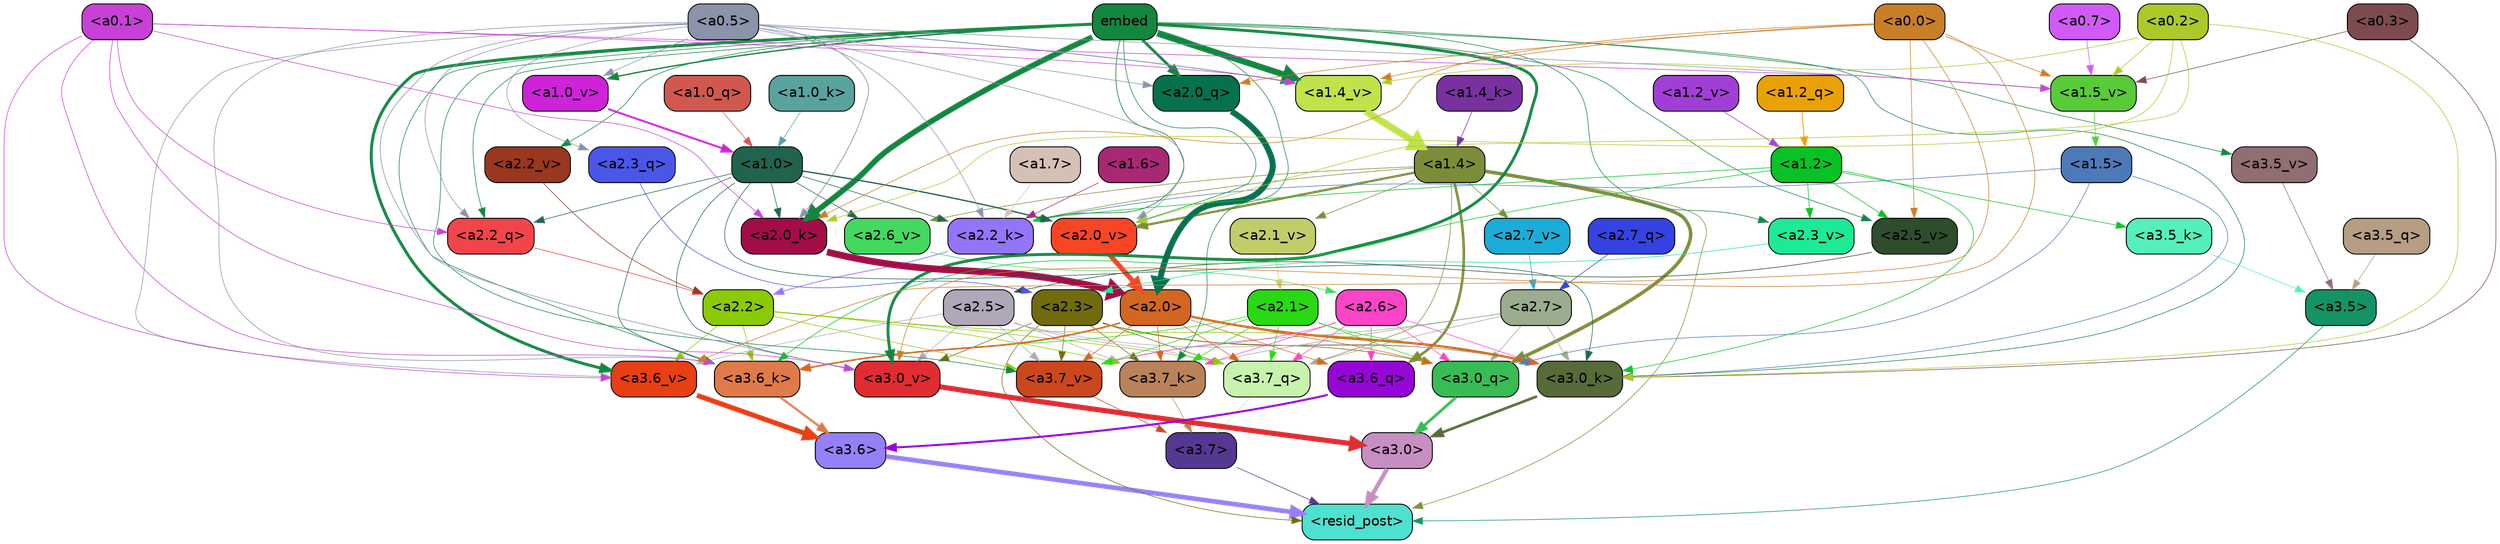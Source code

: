 strict digraph "" {
	graph [bgcolor=transparent,
		layout=dot,
		overlap=false,
		splines=true
	];
	"<a3.7>"	[color=black,
		fillcolor="#563892",
		fontname=Helvetica,
		shape=box,
		style="filled, rounded"];
	"<resid_post>"	[color=black,
		fillcolor="#4ee1d0",
		fontname=Helvetica,
		shape=box,
		style="filled, rounded"];
	"<a3.7>" -> "<resid_post>"	[color="#563892",
		penwidth=0.6];
	"<a3.6>"	[color=black,
		fillcolor="#9680f7",
		fontname=Helvetica,
		shape=box,
		style="filled, rounded"];
	"<a3.6>" -> "<resid_post>"	[color="#9680f7",
		penwidth=4.6696330308914185];
	"<a3.5>"	[color=black,
		fillcolor="#149364",
		fontname=Helvetica,
		shape=box,
		style="filled, rounded"];
	"<a3.5>" -> "<resid_post>"	[color="#149364",
		penwidth=0.6];
	"<a3.0>"	[color=black,
		fillcolor="#c78ec1",
		fontname=Helvetica,
		shape=box,
		style="filled, rounded"];
	"<a3.0>" -> "<resid_post>"	[color="#c78ec1",
		penwidth=4.282557368278503];
	"<a2.3>"	[color=black,
		fillcolor="#706c0e",
		fontname=Helvetica,
		shape=box,
		style="filled, rounded"];
	"<a2.3>" -> "<resid_post>"	[color="#706c0e",
		penwidth=0.6];
	"<a3.7_q>"	[color=black,
		fillcolor="#c7f3ad",
		fontname=Helvetica,
		shape=box,
		style="filled, rounded"];
	"<a2.3>" -> "<a3.7_q>"	[color="#706c0e",
		penwidth=0.6];
	"<a3.0_q>"	[color=black,
		fillcolor="#38bc54",
		fontname=Helvetica,
		shape=box,
		style="filled, rounded"];
	"<a2.3>" -> "<a3.0_q>"	[color="#706c0e",
		penwidth=0.6];
	"<a3.7_k>"	[color=black,
		fillcolor="#ba825b",
		fontname=Helvetica,
		shape=box,
		style="filled, rounded"];
	"<a2.3>" -> "<a3.7_k>"	[color="#706c0e",
		penwidth=0.6];
	"<a3.0_k>"	[color=black,
		fillcolor="#566b38",
		fontname=Helvetica,
		shape=box,
		style="filled, rounded"];
	"<a2.3>" -> "<a3.0_k>"	[color="#706c0e",
		penwidth=0.6];
	"<a3.7_v>"	[color=black,
		fillcolor="#cb481e",
		fontname=Helvetica,
		shape=box,
		style="filled, rounded"];
	"<a2.3>" -> "<a3.7_v>"	[color="#706c0e",
		penwidth=0.6];
	"<a3.0_v>"	[color=black,
		fillcolor="#e12c31",
		fontname=Helvetica,
		shape=box,
		style="filled, rounded"];
	"<a2.3>" -> "<a3.0_v>"	[color="#706c0e",
		penwidth=0.6];
	"<a1.4>"	[color=black,
		fillcolor="#7c8d3a",
		fontname=Helvetica,
		shape=box,
		style="filled, rounded"];
	"<a1.4>" -> "<resid_post>"	[color="#7c8d3a",
		penwidth=0.6];
	"<a1.4>" -> "<a3.7_q>"	[color="#7c8d3a",
		penwidth=0.6];
	"<a3.6_q>"	[color=black,
		fillcolor="#9606d6",
		fontname=Helvetica,
		shape=box,
		style="filled, rounded"];
	"<a1.4>" -> "<a3.6_q>"	[color="#7c8d3a",
		penwidth=2.6073555648326874];
	"<a1.4>" -> "<a3.0_q>"	[color="#7c8d3a",
		penwidth=3.4971605762839317];
	"<a2.2_k>"	[color=black,
		fillcolor="#9275f8",
		fontname=Helvetica,
		shape=box,
		style="filled, rounded"];
	"<a1.4>" -> "<a2.2_k>"	[color="#7c8d3a",
		penwidth=0.6];
	"<a2.7_v>"	[color=black,
		fillcolor="#1bacd7",
		fontname=Helvetica,
		shape=box,
		style="filled, rounded"];
	"<a1.4>" -> "<a2.7_v>"	[color="#7c8d3a",
		penwidth=0.6];
	"<a2.6_v>"	[color=black,
		fillcolor="#43d860",
		fontname=Helvetica,
		shape=box,
		style="filled, rounded"];
	"<a1.4>" -> "<a2.6_v>"	[color="#7c8d3a",
		penwidth=0.6];
	"<a2.1_v>"	[color=black,
		fillcolor="#c2cd6a",
		fontname=Helvetica,
		shape=box,
		style="filled, rounded"];
	"<a1.4>" -> "<a2.1_v>"	[color="#7c8d3a",
		penwidth=0.6];
	"<a2.0_v>"	[color=black,
		fillcolor="#f84624",
		fontname=Helvetica,
		shape=box,
		style="filled, rounded"];
	"<a1.4>" -> "<a2.0_v>"	[color="#7c8d3a",
		penwidth=2.268670678138733];
	"<a3.7_q>" -> "<a3.7>"	[color="#c7f3ad",
		penwidth=0.6];
	"<a3.6_q>" -> "<a3.6>"	[color="#9606d6",
		penwidth=2.03758105635643];
	"<a3.5_q>"	[color=black,
		fillcolor="#b69e83",
		fontname=Helvetica,
		shape=box,
		style="filled, rounded"];
	"<a3.5_q>" -> "<a3.5>"	[color="#b69e83",
		penwidth=0.6];
	"<a3.0_q>" -> "<a3.0>"	[color="#38bc54",
		penwidth=2.8638100624084473];
	"<a3.7_k>" -> "<a3.7>"	[color="#ba825b",
		penwidth=0.6];
	"<a3.6_k>"	[color=black,
		fillcolor="#df7a4a",
		fontname=Helvetica,
		shape=box,
		style="filled, rounded"];
	"<a3.6_k>" -> "<a3.6>"	[color="#df7a4a",
		penwidth=2.174198240041733];
	"<a3.5_k>"	[color=black,
		fillcolor="#55f0b9",
		fontname=Helvetica,
		shape=box,
		style="filled, rounded"];
	"<a3.5_k>" -> "<a3.5>"	[color="#55f0b9",
		penwidth=0.6];
	"<a3.0_k>" -> "<a3.0>"	[color="#566b38",
		penwidth=2.6274144649505615];
	"<a3.7_v>" -> "<a3.7>"	[color="#cb481e",
		penwidth=0.6];
	"<a3.6_v>"	[color=black,
		fillcolor="#e83f14",
		fontname=Helvetica,
		shape=box,
		style="filled, rounded"];
	"<a3.6_v>" -> "<a3.6>"	[color="#e83f14",
		penwidth=5.002329230308533];
	"<a3.5_v>"	[color=black,
		fillcolor="#906e72",
		fontname=Helvetica,
		shape=box,
		style="filled, rounded"];
	"<a3.5_v>" -> "<a3.5>"	[color="#906e72",
		penwidth=0.6];
	"<a3.0_v>" -> "<a3.0>"	[color="#e12c31",
		penwidth=5.188832879066467];
	"<a2.7>"	[color=black,
		fillcolor="#9cac8f",
		fontname=Helvetica,
		shape=box,
		style="filled, rounded"];
	"<a2.7>" -> "<a3.7_q>"	[color="#9cac8f",
		penwidth=0.6];
	"<a2.7>" -> "<a3.0_q>"	[color="#9cac8f",
		penwidth=0.6];
	"<a2.7>" -> "<a3.7_k>"	[color="#9cac8f",
		penwidth=0.6];
	"<a2.7>" -> "<a3.0_k>"	[color="#9cac8f",
		penwidth=0.6];
	"<a2.7>" -> "<a3.7_v>"	[color="#9cac8f",
		penwidth=0.6];
	"<a2.6>"	[color=black,
		fillcolor="#fb44c7",
		fontname=Helvetica,
		shape=box,
		style="filled, rounded"];
	"<a2.6>" -> "<a3.7_q>"	[color="#fb44c7",
		penwidth=0.6];
	"<a2.6>" -> "<a3.6_q>"	[color="#fb44c7",
		penwidth=0.6];
	"<a2.6>" -> "<a3.0_q>"	[color="#fb44c7",
		penwidth=0.6];
	"<a2.6>" -> "<a3.7_k>"	[color="#fb44c7",
		penwidth=0.6];
	"<a2.6>" -> "<a3.0_k>"	[color="#fb44c7",
		penwidth=0.6];
	"<a2.6>" -> "<a3.7_v>"	[color="#fb44c7",
		penwidth=0.6];
	"<a2.5>"	[color=black,
		fillcolor="#afa8b8",
		fontname=Helvetica,
		shape=box,
		style="filled, rounded"];
	"<a2.5>" -> "<a3.7_q>"	[color="#afa8b8",
		penwidth=0.6];
	"<a2.5>" -> "<a3.7_k>"	[color="#afa8b8",
		penwidth=0.6];
	"<a2.5>" -> "<a3.0_k>"	[color="#afa8b8",
		penwidth=0.6];
	"<a2.5>" -> "<a3.7_v>"	[color="#afa8b8",
		penwidth=0.6];
	"<a2.5>" -> "<a3.6_v>"	[color="#afa8b8",
		penwidth=0.6];
	"<a2.5>" -> "<a3.0_v>"	[color="#afa8b8",
		penwidth=0.6];
	"<a2.2>"	[color=black,
		fillcolor="#8aca06",
		fontname=Helvetica,
		shape=box,
		style="filled, rounded"];
	"<a2.2>" -> "<a3.7_q>"	[color="#8aca06",
		penwidth=0.6];
	"<a2.2>" -> "<a3.7_k>"	[color="#8aca06",
		penwidth=0.6];
	"<a2.2>" -> "<a3.6_k>"	[color="#8aca06",
		penwidth=0.6];
	"<a2.2>" -> "<a3.0_k>"	[color="#8aca06",
		penwidth=0.6];
	"<a2.2>" -> "<a3.7_v>"	[color="#8aca06",
		penwidth=0.6];
	"<a2.2>" -> "<a3.6_v>"	[color="#8aca06",
		penwidth=0.6];
	"<a2.1>"	[color=black,
		fillcolor="#28d914",
		fontname=Helvetica,
		shape=box,
		style="filled, rounded"];
	"<a2.1>" -> "<a3.7_q>"	[color="#28d914",
		penwidth=0.6];
	"<a2.1>" -> "<a3.0_q>"	[color="#28d914",
		penwidth=0.6];
	"<a2.1>" -> "<a3.7_k>"	[color="#28d914",
		penwidth=0.6];
	"<a2.1>" -> "<a3.6_k>"	[color="#28d914",
		penwidth=0.6];
	"<a2.1>" -> "<a3.0_k>"	[color="#28d914",
		penwidth=0.6];
	"<a2.1>" -> "<a3.7_v>"	[color="#28d914",
		penwidth=0.6];
	"<a2.0>"	[color=black,
		fillcolor="#d36721",
		fontname=Helvetica,
		shape=box,
		style="filled, rounded"];
	"<a2.0>" -> "<a3.7_q>"	[color="#d36721",
		penwidth=0.6];
	"<a2.0>" -> "<a3.6_q>"	[color="#d36721",
		penwidth=0.6];
	"<a2.0>" -> "<a3.0_q>"	[color="#d36721",
		penwidth=0.6];
	"<a2.0>" -> "<a3.7_k>"	[color="#d36721",
		penwidth=0.6];
	"<a2.0>" -> "<a3.6_k>"	[color="#d36721",
		penwidth=1.5568191409111023];
	"<a2.0>" -> "<a3.0_k>"	[color="#d36721",
		penwidth=2.270527422428131];
	"<a2.0>" -> "<a3.7_v>"	[color="#d36721",
		penwidth=0.6];
	"<a1.5>"	[color=black,
		fillcolor="#4e79b9",
		fontname=Helvetica,
		shape=box,
		style="filled, rounded"];
	"<a1.5>" -> "<a3.0_q>"	[color="#4e79b9",
		penwidth=0.6];
	"<a1.5>" -> "<a3.0_k>"	[color="#4e79b9",
		penwidth=0.6];
	"<a1.5>" -> "<a2.2_k>"	[color="#4e79b9",
		penwidth=0.6];
	embed	[color=black,
		fillcolor="#138640",
		fontname=Helvetica,
		shape=box,
		style="filled, rounded"];
	embed -> "<a3.7_k>"	[color="#138640",
		penwidth=0.6];
	embed -> "<a3.6_k>"	[color="#138640",
		penwidth=0.6];
	embed -> "<a3.0_k>"	[color="#138640",
		penwidth=0.6];
	embed -> "<a3.7_v>"	[color="#138640",
		penwidth=0.6];
	embed -> "<a3.6_v>"	[color="#138640",
		penwidth=2.9588699340820312];
	embed -> "<a3.5_v>"	[color="#138640",
		penwidth=0.6];
	embed -> "<a3.0_v>"	[color="#138640",
		penwidth=2.8686431646347046];
	"<a2.2_q>"	[color=black,
		fillcolor="#f14549",
		fontname=Helvetica,
		shape=box,
		style="filled, rounded"];
	embed -> "<a2.2_q>"	[color="#138640",
		penwidth=0.6];
	"<a2.0_q>"	[color=black,
		fillcolor="#07714e",
		fontname=Helvetica,
		shape=box,
		style="filled, rounded"];
	embed -> "<a2.0_q>"	[color="#138640",
		penwidth=2.7617180347442627];
	embed -> "<a2.2_k>"	[color="#138640",
		penwidth=0.67606520652771];
	"<a2.0_k>"	[color=black,
		fillcolor="#a20d48",
		fontname=Helvetica,
		shape=box,
		style="filled, rounded"];
	embed -> "<a2.0_k>"	[color="#138640",
		penwidth=5.615107178688049];
	"<a2.5_v>"	[color=black,
		fillcolor="#2e4d2d",
		fontname=Helvetica,
		shape=box,
		style="filled, rounded"];
	embed -> "<a2.5_v>"	[color="#138640",
		penwidth=0.6];
	"<a2.3_v>"	[color=black,
		fillcolor="#1dea94",
		fontname=Helvetica,
		shape=box,
		style="filled, rounded"];
	embed -> "<a2.3_v>"	[color="#138640",
		penwidth=0.6];
	"<a2.2_v>"	[color=black,
		fillcolor="#99371f",
		fontname=Helvetica,
		shape=box,
		style="filled, rounded"];
	embed -> "<a2.2_v>"	[color="#138640",
		penwidth=0.6];
	embed -> "<a2.0_v>"	[color="#138640",
		penwidth=0.6];
	"<a1.4_v>"	[color=black,
		fillcolor="#c0e24b",
		fontname=Helvetica,
		shape=box,
		style="filled, rounded"];
	embed -> "<a1.4_v>"	[color="#138640",
		penwidth=6.189999580383301];
	"<a1.0_v>"	[color=black,
		fillcolor="#ce23d9",
		fontname=Helvetica,
		shape=box,
		style="filled, rounded"];
	embed -> "<a1.0_v>"	[color="#138640",
		penwidth=1.3123979568481445];
	"<a1.2>"	[color=black,
		fillcolor="#09c225",
		fontname=Helvetica,
		shape=box,
		style="filled, rounded"];
	"<a1.2>" -> "<a3.6_k>"	[color="#09c225",
		penwidth=0.6];
	"<a1.2>" -> "<a3.5_k>"	[color="#09c225",
		penwidth=0.6];
	"<a1.2>" -> "<a3.0_k>"	[color="#09c225",
		penwidth=0.6];
	"<a1.2>" -> "<a2.2_k>"	[color="#09c225",
		penwidth=0.6];
	"<a1.2>" -> "<a2.5_v>"	[color="#09c225",
		penwidth=0.6];
	"<a1.2>" -> "<a2.3_v>"	[color="#09c225",
		penwidth=0.6];
	"<a1.0>"	[color=black,
		fillcolor="#21634f",
		fontname=Helvetica,
		shape=box,
		style="filled, rounded"];
	"<a1.0>" -> "<a3.6_k>"	[color="#21634f",
		penwidth=0.6];
	"<a1.0>" -> "<a3.0_k>"	[color="#21634f",
		penwidth=0.6];
	"<a1.0>" -> "<a3.0_v>"	[color="#21634f",
		penwidth=0.6];
	"<a1.0>" -> "<a2.2_q>"	[color="#21634f",
		penwidth=0.6];
	"<a1.0>" -> "<a2.2_k>"	[color="#21634f",
		penwidth=0.6];
	"<a1.0>" -> "<a2.0_k>"	[color="#21634f",
		penwidth=0.6];
	"<a1.0>" -> "<a2.6_v>"	[color="#21634f",
		penwidth=0.6];
	"<a1.0>" -> "<a2.0_v>"	[color="#21634f",
		penwidth=1.27996826171875];
	"<a0.5>"	[color=black,
		fillcolor="#8a93aa",
		fontname=Helvetica,
		shape=box,
		style="filled, rounded"];
	"<a0.5>" -> "<a3.6_k>"	[color="#8a93aa",
		penwidth=0.6];
	"<a0.5>" -> "<a3.6_v>"	[color="#8a93aa",
		penwidth=0.6];
	"<a0.5>" -> "<a3.0_v>"	[color="#8a93aa",
		penwidth=0.6421224474906921];
	"<a2.3_q>"	[color=black,
		fillcolor="#4a56e7",
		fontname=Helvetica,
		shape=box,
		style="filled, rounded"];
	"<a0.5>" -> "<a2.3_q>"	[color="#8a93aa",
		penwidth=0.6];
	"<a0.5>" -> "<a2.2_q>"	[color="#8a93aa",
		penwidth=0.6];
	"<a0.5>" -> "<a2.0_q>"	[color="#8a93aa",
		penwidth=0.6];
	"<a0.5>" -> "<a2.2_k>"	[color="#8a93aa",
		penwidth=0.6];
	"<a0.5>" -> "<a2.0_k>"	[color="#8a93aa",
		penwidth=0.7151575088500977];
	"<a0.5>" -> "<a2.0_v>"	[color="#8a93aa",
		penwidth=0.6];
	"<a1.5_v>"	[color=black,
		fillcolor="#58cb38",
		fontname=Helvetica,
		shape=box,
		style="filled, rounded"];
	"<a0.5>" -> "<a1.5_v>"	[color="#8a93aa",
		penwidth=0.6];
	"<a0.5>" -> "<a1.4_v>"	[color="#8a93aa",
		penwidth=0.8927993774414062];
	"<a0.5>" -> "<a1.0_v>"	[color="#8a93aa",
		penwidth=0.6];
	"<a0.1>"	[color=black,
		fillcolor="#c940d7",
		fontname=Helvetica,
		shape=box,
		style="filled, rounded"];
	"<a0.1>" -> "<a3.6_k>"	[color="#c940d7",
		penwidth=0.6];
	"<a0.1>" -> "<a3.6_v>"	[color="#c940d7",
		penwidth=0.6];
	"<a0.1>" -> "<a3.0_v>"	[color="#c940d7",
		penwidth=0.6];
	"<a0.1>" -> "<a2.2_q>"	[color="#c940d7",
		penwidth=0.6];
	"<a0.1>" -> "<a2.0_k>"	[color="#c940d7",
		penwidth=0.6];
	"<a0.1>" -> "<a1.5_v>"	[color="#c940d7",
		penwidth=0.6];
	"<a0.1>" -> "<a1.4_v>"	[color="#c940d7",
		penwidth=0.6];
	"<a0.3>"	[color=black,
		fillcolor="#7d4b4f",
		fontname=Helvetica,
		shape=box,
		style="filled, rounded"];
	"<a0.3>" -> "<a3.0_k>"	[color="#7d4b4f",
		penwidth=0.6];
	"<a0.3>" -> "<a1.5_v>"	[color="#7d4b4f",
		penwidth=0.6];
	"<a0.2>"	[color=black,
		fillcolor="#acc92a",
		fontname=Helvetica,
		shape=box,
		style="filled, rounded"];
	"<a0.2>" -> "<a3.0_k>"	[color="#acc92a",
		penwidth=0.6];
	"<a0.2>" -> "<a2.0_k>"	[color="#acc92a",
		penwidth=0.6];
	"<a0.2>" -> "<a2.0_v>"	[color="#acc92a",
		penwidth=0.6];
	"<a0.2>" -> "<a1.5_v>"	[color="#acc92a",
		penwidth=0.6];
	"<a0.2>" -> "<a1.4_v>"	[color="#acc92a",
		penwidth=0.6];
	"<a0.0>"	[color=black,
		fillcolor="#c97e28",
		fontname=Helvetica,
		shape=box,
		style="filled, rounded"];
	"<a0.0>" -> "<a3.6_v>"	[color="#c97e28",
		penwidth=0.6];
	"<a0.0>" -> "<a3.0_v>"	[color="#c97e28",
		penwidth=0.6];
	"<a0.0>" -> "<a2.0_q>"	[color="#c97e28",
		penwidth=0.6];
	"<a0.0>" -> "<a2.0_k>"	[color="#c97e28",
		penwidth=0.6];
	"<a0.0>" -> "<a2.5_v>"	[color="#c97e28",
		penwidth=0.6];
	"<a0.0>" -> "<a1.5_v>"	[color="#c97e28",
		penwidth=0.6];
	"<a0.0>" -> "<a1.4_v>"	[color="#c97e28",
		penwidth=0.6];
	"<a2.7_q>"	[color=black,
		fillcolor="#3443e1",
		fontname=Helvetica,
		shape=box,
		style="filled, rounded"];
	"<a2.7_q>" -> "<a2.7>"	[color="#3443e1",
		penwidth=0.6];
	"<a2.3_q>" -> "<a2.3>"	[color="#4a56e7",
		penwidth=0.6];
	"<a2.2_q>" -> "<a2.2>"	[color="#f14549",
		penwidth=0.6340763568878174];
	"<a2.0_q>" -> "<a2.0>"	[color="#07714e",
		penwidth=6.0160088539123535];
	"<a2.2_k>" -> "<a2.2>"	[color="#9275f8",
		penwidth=0.7764816284179688];
	"<a2.0_k>" -> "<a2.0>"	[color="#a20d48",
		penwidth=6.773025274276733];
	"<a2.7_v>" -> "<a2.7>"	[color="#1bacd7",
		penwidth=0.6];
	"<a2.6_v>" -> "<a2.6>"	[color="#43d860",
		penwidth=0.6];
	"<a2.5_v>" -> "<a2.5>"	[color="#2e4d2d",
		penwidth=0.6];
	"<a2.3_v>" -> "<a2.3>"	[color="#1dea94",
		penwidth=0.6];
	"<a2.2_v>" -> "<a2.2>"	[color="#99371f",
		penwidth=0.6];
	"<a2.1_v>" -> "<a2.1>"	[color="#c2cd6a",
		penwidth=0.6];
	"<a2.0_v>" -> "<a2.0>"	[color="#f84624",
		penwidth=4.906715989112854];
	"<a1.7>"	[color=black,
		fillcolor="#d5c0b5",
		fontname=Helvetica,
		shape=box,
		style="filled, rounded"];
	"<a1.7>" -> "<a2.2_k>"	[color="#d5c0b5",
		penwidth=0.6];
	"<a1.6>"	[color=black,
		fillcolor="#a82873",
		fontname=Helvetica,
		shape=box,
		style="filled, rounded"];
	"<a1.6>" -> "<a2.2_k>"	[color="#a82873",
		penwidth=0.6];
	"<a1.2_q>"	[color=black,
		fillcolor="#eaa107",
		fontname=Helvetica,
		shape=box,
		style="filled, rounded"];
	"<a1.2_q>" -> "<a1.2>"	[color="#eaa107",
		penwidth=0.836545467376709];
	"<a1.0_q>"	[color=black,
		fillcolor="#d1584e",
		fontname=Helvetica,
		shape=box,
		style="filled, rounded"];
	"<a1.0_q>" -> "<a1.0>"	[color="#d1584e",
		penwidth=0.6];
	"<a1.4_k>"	[color=black,
		fillcolor="#78319e",
		fontname=Helvetica,
		shape=box,
		style="filled, rounded"];
	"<a1.4_k>" -> "<a1.4>"	[color="#78319e",
		penwidth=0.6];
	"<a1.0_k>"	[color=black,
		fillcolor="#59a39f",
		fontname=Helvetica,
		shape=box,
		style="filled, rounded"];
	"<a1.0_k>" -> "<a1.0>"	[color="#59a39f",
		penwidth=0.6];
	"<a1.5_v>" -> "<a1.5>"	[color="#58cb38",
		penwidth=0.6];
	"<a1.4_v>" -> "<a1.4>"	[color="#c0e24b",
		penwidth=7.093163728713989];
	"<a1.2_v>"	[color=black,
		fillcolor="#a03fd5",
		fontname=Helvetica,
		shape=box,
		style="filled, rounded"];
	"<a1.2_v>" -> "<a1.2>"	[color="#a03fd5",
		penwidth=0.6];
	"<a1.0_v>" -> "<a1.0>"	[color="#ce23d9",
		penwidth=1.9666723012924194];
	"<a0.7>"	[color=black,
		fillcolor="#d15af7",
		fontname=Helvetica,
		shape=box,
		style="filled, rounded"];
	"<a0.7>" -> "<a1.5_v>"	[color="#d15af7",
		penwidth=0.6];
}
